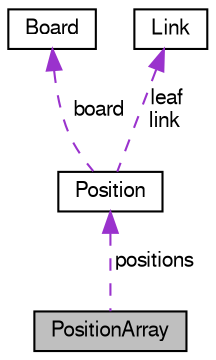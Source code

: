 digraph "PositionArray"
{
 // LATEX_PDF_SIZE
  bgcolor="transparent";
  edge [fontname="FreeSans",fontsize="10",labelfontname="FreeSans",labelfontsize="10"];
  node [fontname="FreeSans",fontsize="10",shape=record];
  Node1 [label="PositionArray",height=0.2,width=0.4,color="black", fillcolor="grey75", style="filled", fontcolor="black",tooltip="An array with positions."];
  Node2 -> Node1 [dir="back",color="darkorchid3",fontsize="10",style="dashed",label=" positions" ,fontname="FreeSans"];
  Node2 [label="Position",height=0.2,width=0.4,color="black",URL="$structPosition.html",tooltip="A position stored in the book."];
  Node3 -> Node2 [dir="back",color="darkorchid3",fontsize="10",style="dashed",label=" board" ,fontname="FreeSans"];
  Node3 [label="Board",height=0.2,width=0.4,color="black",URL="$structBoard.html",tooltip=" "];
  Node4 -> Node2 [dir="back",color="darkorchid3",fontsize="10",style="dashed",label=" leaf\nlink" ,fontname="FreeSans"];
  Node4 [label="Link",height=0.2,width=0.4,color="black",URL="$structLink.html",tooltip="a move (with its score) linking to another Position."];
}
